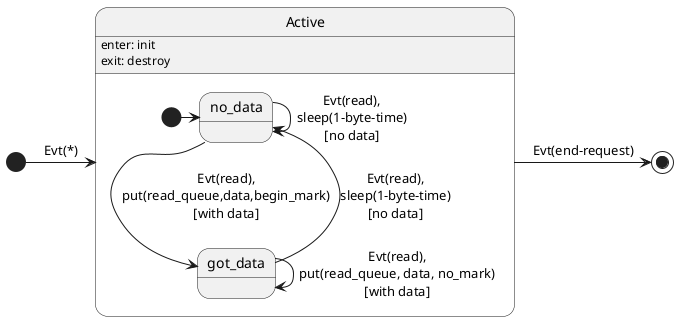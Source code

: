 @startuml
[*] -> Active : Evt(*)
Active -> [*] : Evt(end-request)
state Active {
    [*] -> no_data
    no_data -> no_data : Evt(read),\nsleep(1-byte-time)\n[no data]
    no_data -down-> got_data : Evt(read),\nput(read_queue,data,begin_mark)\n[with data]
    got_data -up-> no_data : Evt(read),\nsleep(1-byte-time)\n[no data]
    got_data -> got_data : Evt(read),\nput(read_queue, data, no_mark)\n[with data]
}
Active : enter: init
Active : exit: destroy
@enduml
